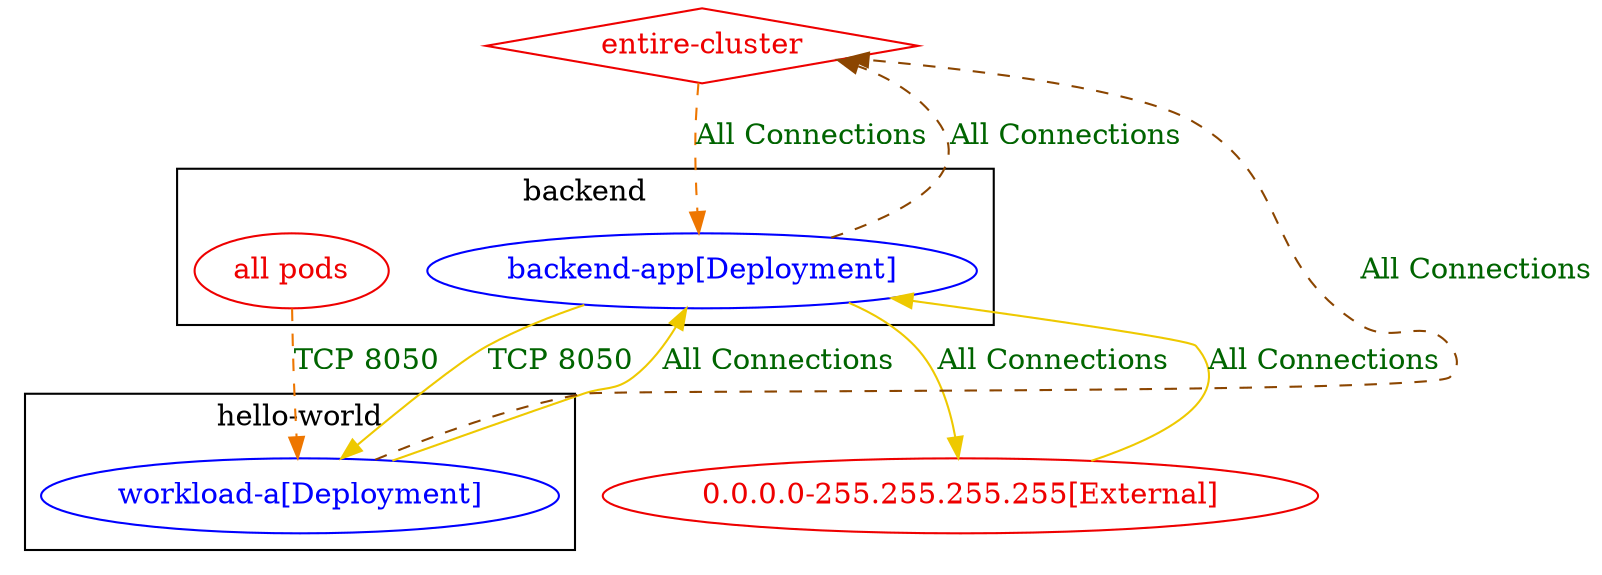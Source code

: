 digraph {
	subgraph "cluster_backend" {
		color="black"
		fontcolor="black"
		"all pods_in_backend" [label="all pods" color="red2" fontcolor="red2"]
		"backend/backend-app[Deployment]" [label="backend-app[Deployment]" color="blue" fontcolor="blue"]
		label="backend"
	}
	subgraph "cluster_hello_world" {
		color="black"
		fontcolor="black"
		"hello-world/workload-a[Deployment]" [label="workload-a[Deployment]" color="blue" fontcolor="blue"]
		label="hello-world"
	}
	"0.0.0.0-255.255.255.255[External]" [label="0.0.0.0-255.255.255.255[External]" color="red2" fontcolor="red2"]
	"entire-cluster" [label="entire-cluster" color="red2" fontcolor="red2" shape=diamond]
	"0.0.0.0-255.255.255.255[External]" -> "backend/backend-app[Deployment]" [label="All Connections" color="gold2" fontcolor="darkgreen" weight=0.5]
	"all pods_in_backend" -> "hello-world/workload-a[Deployment]" [label="TCP 8050" color="darkorange2" fontcolor="darkgreen" weight=1 style=dashed]
	"backend/backend-app[Deployment]" -> "0.0.0.0-255.255.255.255[External]" [label="All Connections" color="gold2" fontcolor="darkgreen" weight=1]
	"backend/backend-app[Deployment]" -> "entire-cluster" [label="All Connections" color="darkorange4" fontcolor="darkgreen" weight=0.5 style=dashed]
	"backend/backend-app[Deployment]" -> "hello-world/workload-a[Deployment]" [label="TCP 8050" color="gold2" fontcolor="darkgreen" weight=0.5]
	"entire-cluster" -> "backend/backend-app[Deployment]" [label="All Connections" color="darkorange2" fontcolor="darkgreen" weight=1 style=dashed]
	"hello-world/workload-a[Deployment]" -> "backend/backend-app[Deployment]" [label="All Connections" color="gold2" fontcolor="darkgreen" weight=1]
	"hello-world/workload-a[Deployment]" -> "entire-cluster" [label="All Connections" color="darkorange4" fontcolor="darkgreen" weight=0.5 style=dashed]
}